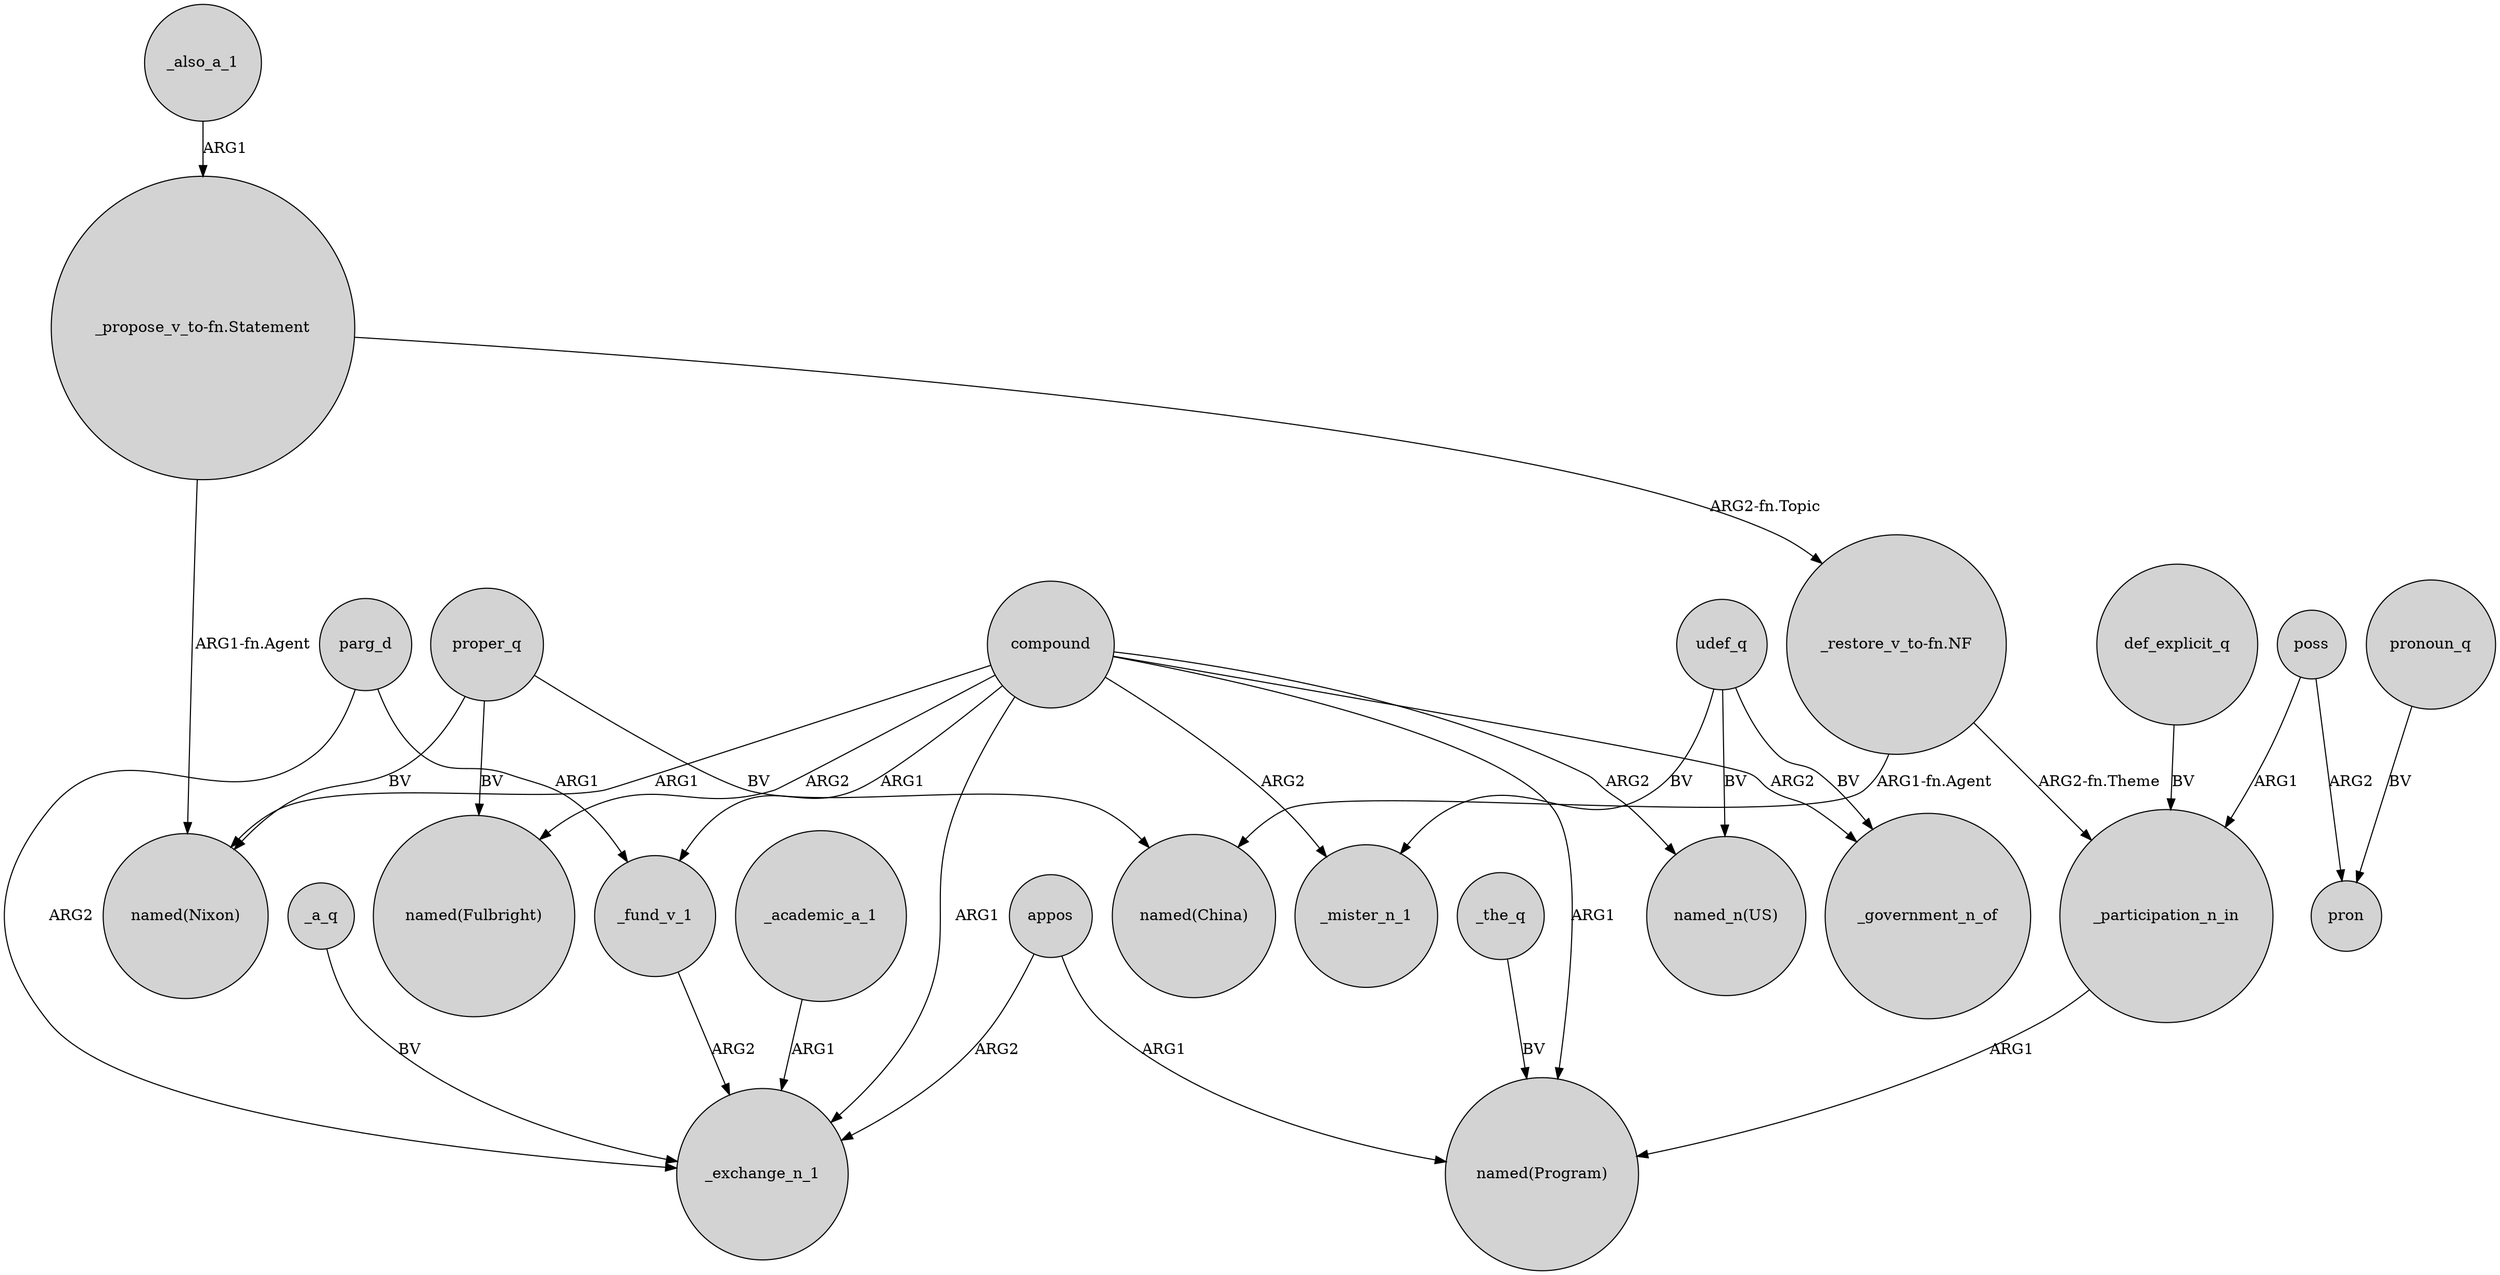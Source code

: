 digraph {
	node [shape=circle style=filled]
	"_restore_v_to-fn.NF" -> "named(China)" [label="ARG1-fn.Agent"]
	proper_q -> "named(Nixon)" [label=BV]
	parg_d -> _exchange_n_1 [label=ARG2]
	udef_q -> "named_n(US)" [label=BV]
	poss -> pron [label=ARG2]
	proper_q -> "named(Fulbright)" [label=BV]
	_participation_n_in -> "named(Program)" [label=ARG1]
	compound -> _government_n_of [label=ARG2]
	def_explicit_q -> _participation_n_in [label=BV]
	udef_q -> _government_n_of [label=BV]
	compound -> _mister_n_1 [label=ARG2]
	"_restore_v_to-fn.NF" -> _participation_n_in [label="ARG2-fn.Theme"]
	compound -> "named(Fulbright)" [label=ARG2]
	compound -> _fund_v_1 [label=ARG1]
	udef_q -> _mister_n_1 [label=BV]
	_a_q -> _exchange_n_1 [label=BV]
	compound -> "named(Program)" [label=ARG1]
	appos -> _exchange_n_1 [label=ARG2]
	compound -> "named_n(US)" [label=ARG2]
	poss -> _participation_n_in [label=ARG1]
	pronoun_q -> pron [label=BV]
	_academic_a_1 -> _exchange_n_1 [label=ARG1]
	appos -> "named(Program)" [label=ARG1]
	compound -> _exchange_n_1 [label=ARG1]
	_fund_v_1 -> _exchange_n_1 [label=ARG2]
	compound -> "named(Nixon)" [label=ARG1]
	_the_q -> "named(Program)" [label=BV]
	proper_q -> "named(China)" [label=BV]
	_also_a_1 -> "_propose_v_to-fn.Statement" [label=ARG1]
	"_propose_v_to-fn.Statement" -> "named(Nixon)" [label="ARG1-fn.Agent"]
	parg_d -> _fund_v_1 [label=ARG1]
	"_propose_v_to-fn.Statement" -> "_restore_v_to-fn.NF" [label="ARG2-fn.Topic"]
}
